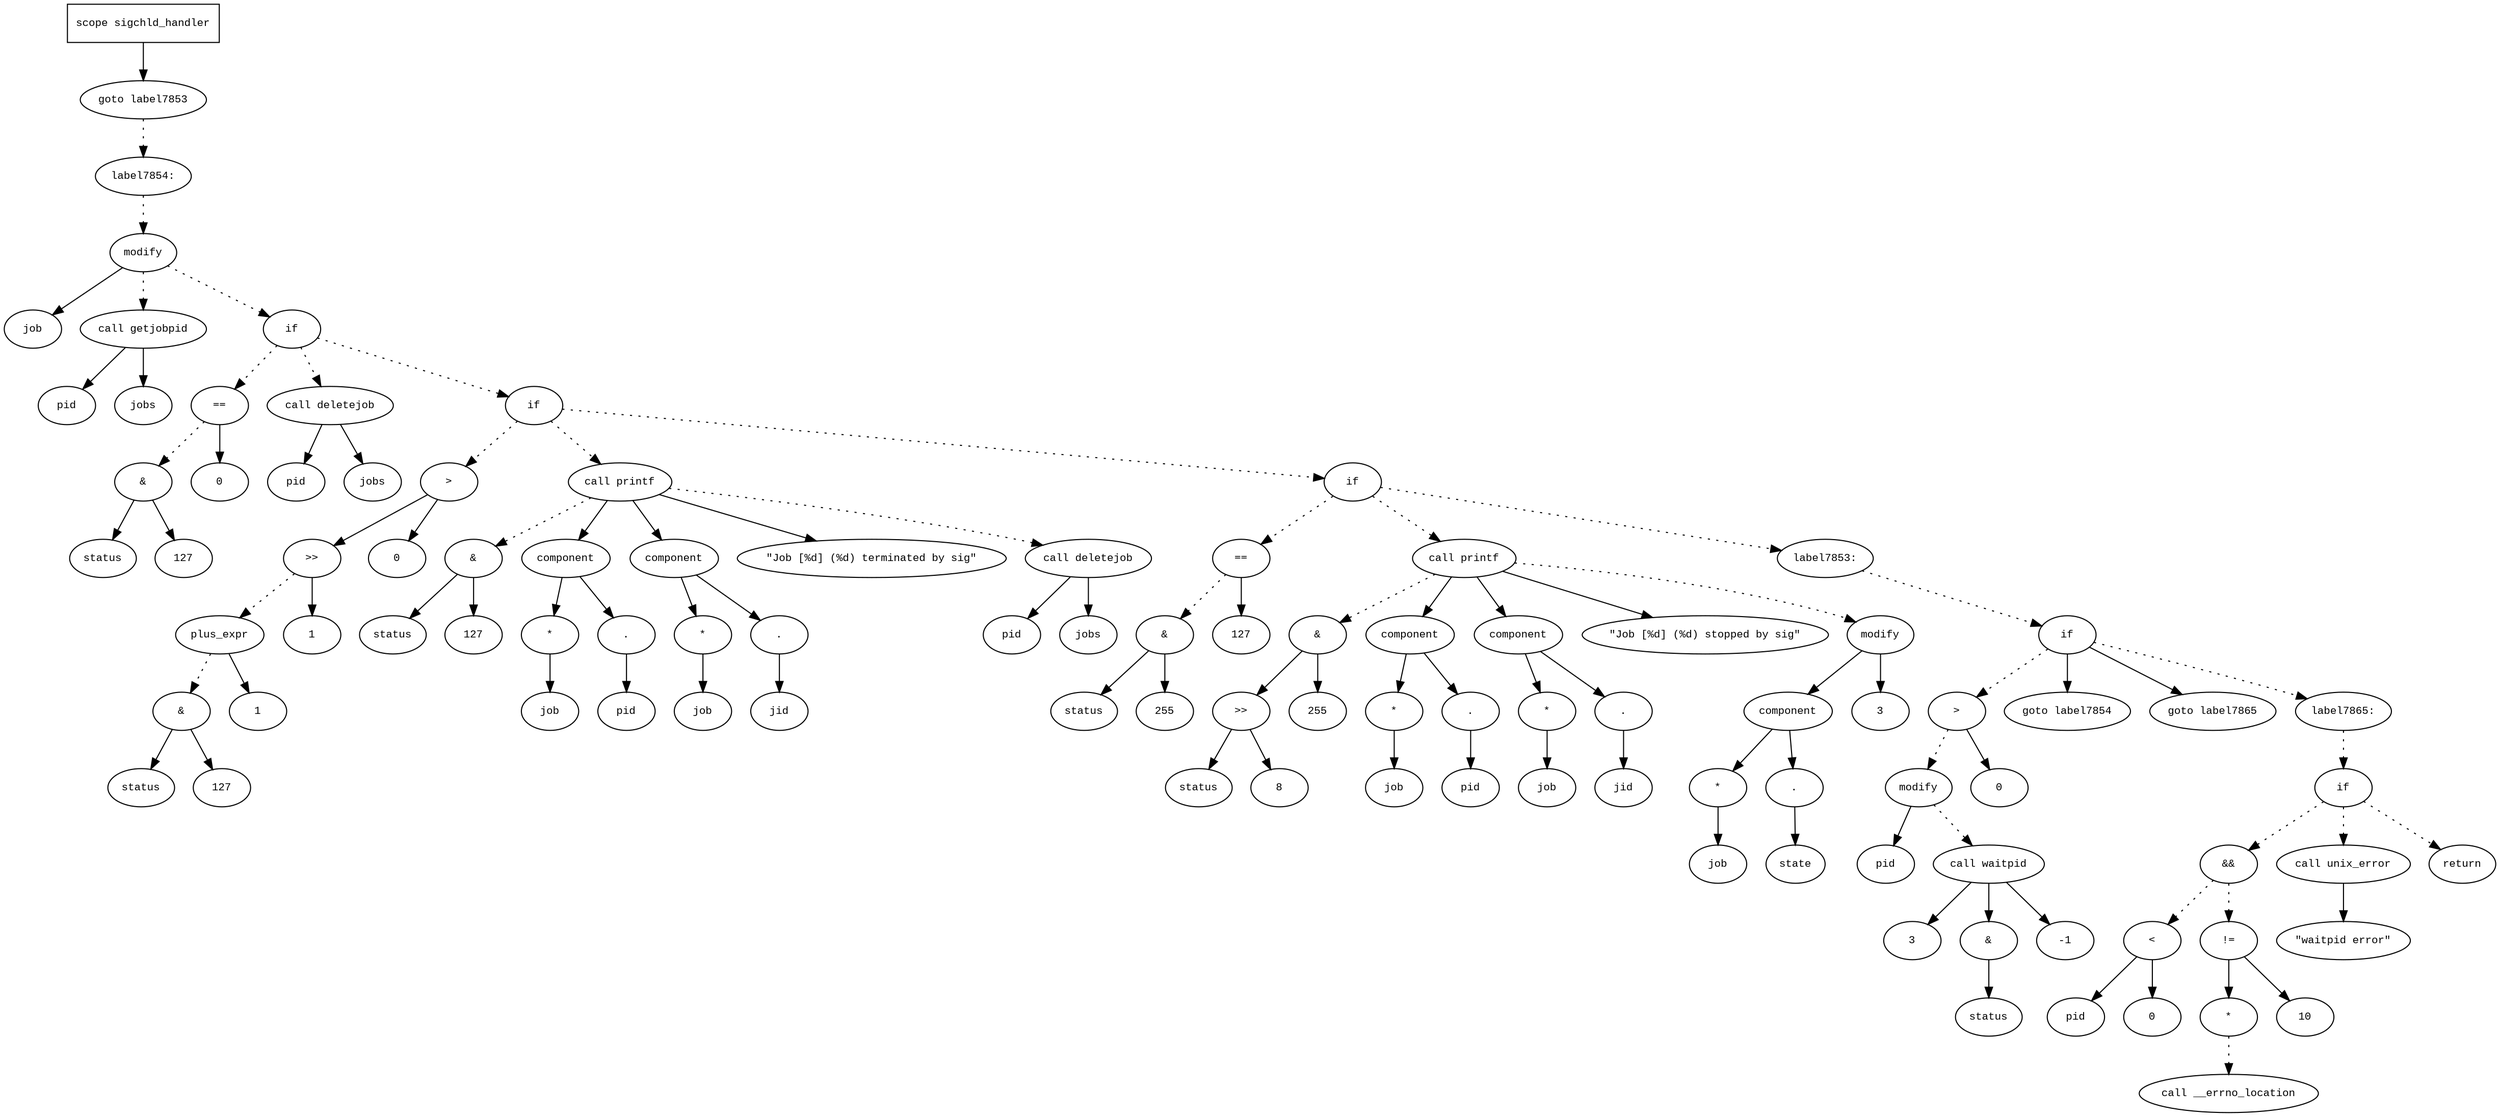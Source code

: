 digraph AST {
  graph [fontname="Times New Roman",fontsize=10];
  node  [fontname="Courier New",fontsize=10];
  edge  [fontname="Times New Roman",fontsize=10];

  node1 [label="scope sigchld_handler",shape=box];
  node2 [label="goto label7853",shape=ellipse];
  node1 -> node2;
  node3 [label="label7854:",shape=ellipse];
  node2 -> node3 [style=dotted];
  node4 [label="modify",shape=ellipse];
  node5 [label="job",shape=ellipse];
  node4 -> node5;
  node6 [label="call getjobpid",shape=ellipse];
  node7 [label="pid",shape=ellipse];
  node6 -> node7;
  node8 [label="jobs",shape=ellipse];
  node6 -> node8;
  node4 -> node6 [style=dotted];
  node3 -> node4 [style=dotted];
  node9 [label="if",shape=ellipse];
  node4 -> node9 [style=dotted];
  node10 [label="==",shape=ellipse];
  node11 [label="&",shape=ellipse];
  node12 [label="status",shape=ellipse];
  node11 -> node12;
  node13 [label="127",shape=ellipse];
  node11 -> node13;
  node10 -> node11 [style=dotted];
  node14 [label="0",shape=ellipse];
  node10 -> node14;
  node9 -> node10 [style=dotted];
  node15 [label="call deletejob",shape=ellipse];
  node16 [label="pid",shape=ellipse];
  node15 -> node16;
  node17 [label="jobs",shape=ellipse];
  node15 -> node17;
  node9 -> node15 [style=dotted];
  node18 [label="if",shape=ellipse];
  node9 -> node18 [style=dotted];
  node19 [label=">",shape=ellipse];
  node20 [label=">>",shape=ellipse];
  node21 [label="plus_expr",shape=ellipse];
  node22 [label="&",shape=ellipse];
  node23 [label="status",shape=ellipse];
  node22 -> node23;
  node24 [label="127",shape=ellipse];
  node22 -> node24;
  node21 -> node22 [style=dotted];
  node25 [label="1",shape=ellipse];
  node21 -> node25;
  node20 -> node21 [style=dotted];
  node26 [label="1",shape=ellipse];
  node20 -> node26;
  node19 -> node20;
  node27 [label="0",shape=ellipse];
  node19 -> node27;
  node18 -> node19 [style=dotted];
  node28 [label="call printf",shape=ellipse];
  node29 [label="&",shape=ellipse];
  node30 [label="status",shape=ellipse];
  node29 -> node30;
  node31 [label="127",shape=ellipse];
  node29 -> node31;
  node28 -> node29 [style=dotted];
  node32 [label="component",shape=ellipse];
  node28 -> node32;
  node33 [label="*",shape=ellipse];
  node34 [label="job",shape=ellipse];
  node33 -> node34;
  node32 -> node33;
  node35 [label=".",shape=ellipse];
  node32 -> node35;
  node36 [label="pid",shape=ellipse];
  node35 -> node36;
  node37 [label="component",shape=ellipse];
  node28 -> node37;
  node38 [label="*",shape=ellipse];
  node39 [label="job",shape=ellipse];
  node38 -> node39;
  node37 -> node38;
  node40 [label=".",shape=ellipse];
  node37 -> node40;
  node41 [label="jid",shape=ellipse];
  node40 -> node41;
  node42 [label="\"Job [%d] (%d) terminated by sig\"",shape=ellipse];
  node28 -> node42;
  node18 -> node28 [style=dotted];
  node43 [label="call deletejob",shape=ellipse];
  node44 [label="pid",shape=ellipse];
  node43 -> node44;
  node45 [label="jobs",shape=ellipse];
  node43 -> node45;
  node28 -> node43 [style=dotted];
  node46 [label="if",shape=ellipse];
  node18 -> node46 [style=dotted];
  node47 [label="==",shape=ellipse];
  node48 [label="&",shape=ellipse];
  node49 [label="status",shape=ellipse];
  node48 -> node49;
  node50 [label="255",shape=ellipse];
  node48 -> node50;
  node47 -> node48 [style=dotted];
  node51 [label="127",shape=ellipse];
  node47 -> node51;
  node46 -> node47 [style=dotted];
  node52 [label="call printf",shape=ellipse];
  node53 [label="&",shape=ellipse];
  node54 [label=">>",shape=ellipse];
  node55 [label="status",shape=ellipse];
  node54 -> node55;
  node56 [label="8",shape=ellipse];
  node54 -> node56;
  node53 -> node54;
  node57 [label="255",shape=ellipse];
  node53 -> node57;
  node52 -> node53 [style=dotted];
  node58 [label="component",shape=ellipse];
  node52 -> node58;
  node59 [label="*",shape=ellipse];
  node60 [label="job",shape=ellipse];
  node59 -> node60;
  node58 -> node59;
  node61 [label=".",shape=ellipse];
  node58 -> node61;
  node62 [label="pid",shape=ellipse];
  node61 -> node62;
  node63 [label="component",shape=ellipse];
  node52 -> node63;
  node64 [label="*",shape=ellipse];
  node65 [label="job",shape=ellipse];
  node64 -> node65;
  node63 -> node64;
  node66 [label=".",shape=ellipse];
  node63 -> node66;
  node67 [label="jid",shape=ellipse];
  node66 -> node67;
  node68 [label="\"Job [%d] (%d) stopped by sig\"",shape=ellipse];
  node52 -> node68;
  node46 -> node52 [style=dotted];
  node69 [label="modify",shape=ellipse];
  node70 [label="component",shape=ellipse];
  node69 -> node70;
  node71 [label="*",shape=ellipse];
  node72 [label="job",shape=ellipse];
  node71 -> node72;
  node70 -> node71;
  node73 [label=".",shape=ellipse];
  node70 -> node73;
  node74 [label="state",shape=ellipse];
  node73 -> node74;
  node75 [label="3",shape=ellipse];
  node69 -> node75;
  node52 -> node69 [style=dotted];
  node76 [label="label7853:",shape=ellipse];
  node46 -> node76 [style=dotted];
  node77 [label="if",shape=ellipse];
  node76 -> node77 [style=dotted];
  node78 [label=">",shape=ellipse];
  node79 [label="modify",shape=ellipse];
  node80 [label="pid",shape=ellipse];
  node79 -> node80;
  node81 [label="call waitpid",shape=ellipse];
  node82 [label="3",shape=ellipse];
  node81 -> node82;
  node83 [label="&",shape=ellipse];
  node81 -> node83;
  node84 [label="status",shape=ellipse];
  node83 -> node84;
  node85 [label="-1",shape=ellipse];
  node81 -> node85;
  node79 -> node81 [style=dotted];
  node78 -> node79 [style=dotted];
  node86 [label="0",shape=ellipse];
  node78 -> node86;
  node77 -> node78 [style=dotted];
  node87 [label="goto label7854",shape=ellipse];
  node77 -> node87;
  node88 [label="goto label7865",shape=ellipse];
  node77 -> node88;
  node89 [label="label7865:",shape=ellipse];
  node77 -> node89 [style=dotted];
  node90 [label="if",shape=ellipse];
  node89 -> node90 [style=dotted];
  node91 [label="&&",shape=ellipse];
  node92 [label="<",shape=ellipse];
  node93 [label="pid",shape=ellipse];
  node92 -> node93;
  node94 [label="0",shape=ellipse];
  node92 -> node94;
  node91 -> node92 [style=dotted];
  node95 [label="!=",shape=ellipse];
  node96 [label="*",shape=ellipse];
  node97 [label="call __errno_location",shape=ellipse];
  node96 -> node97 [style=dotted];
  node95 -> node96;
  node98 [label="10",shape=ellipse];
  node95 -> node98;
  node91 -> node95 [style=dotted];
  node90 -> node91 [style=dotted];
  node99 [label="call unix_error",shape=ellipse];
  node100 [label="\"waitpid error\"",shape=ellipse];
  node99 -> node100;
  node90 -> node99 [style=dotted];
  node101 [label="return",shape=ellipse];
  node90 -> node101 [style=dotted];
} 